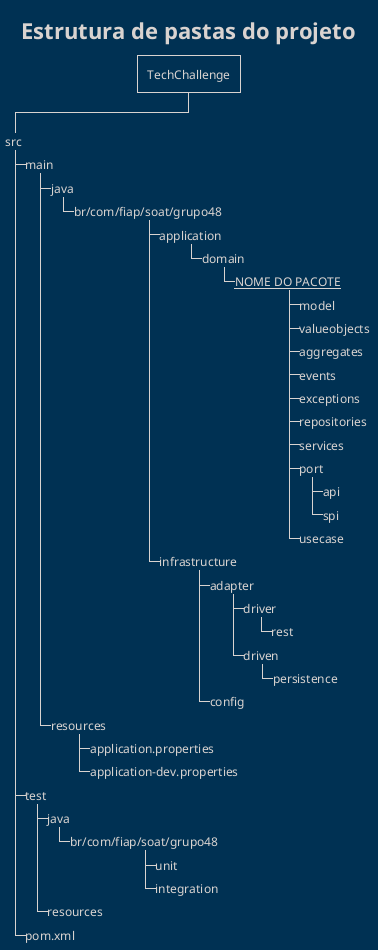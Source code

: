 @startwbs ProjectFolderStructure

!theme blueprint
'!theme mimeograph
'!theme reddress-darkblue
'!theme vibrant

title
    Estrutura de pastas do projeto
end title

* TechChallenge
**_ src
***_ main
****_ java
*****_ br/com/fiap/soat/grupo48
******_ application
*******_ domain
********_ __NOME DO PACOTE__
*********_ model
*********_ valueobjects
*********_ aggregates
*********_ events
*********_ exceptions
*********_ repositories
*********_ services
*********_ port
**********_ api
**********_ spi
*********_ usecase
******_ infrastructure
*******_ adapter
********_ driver
*********_ rest
********_ driven
*********_ persistence
*******_ config
****_ resources
*****_ application.properties
*****_ application-dev.properties
***_ test
****_ java
*****_ br/com/fiap/soat/grupo48
******_ unit
******_ integration
****_ resources
***_ pom.xml

@endwbs